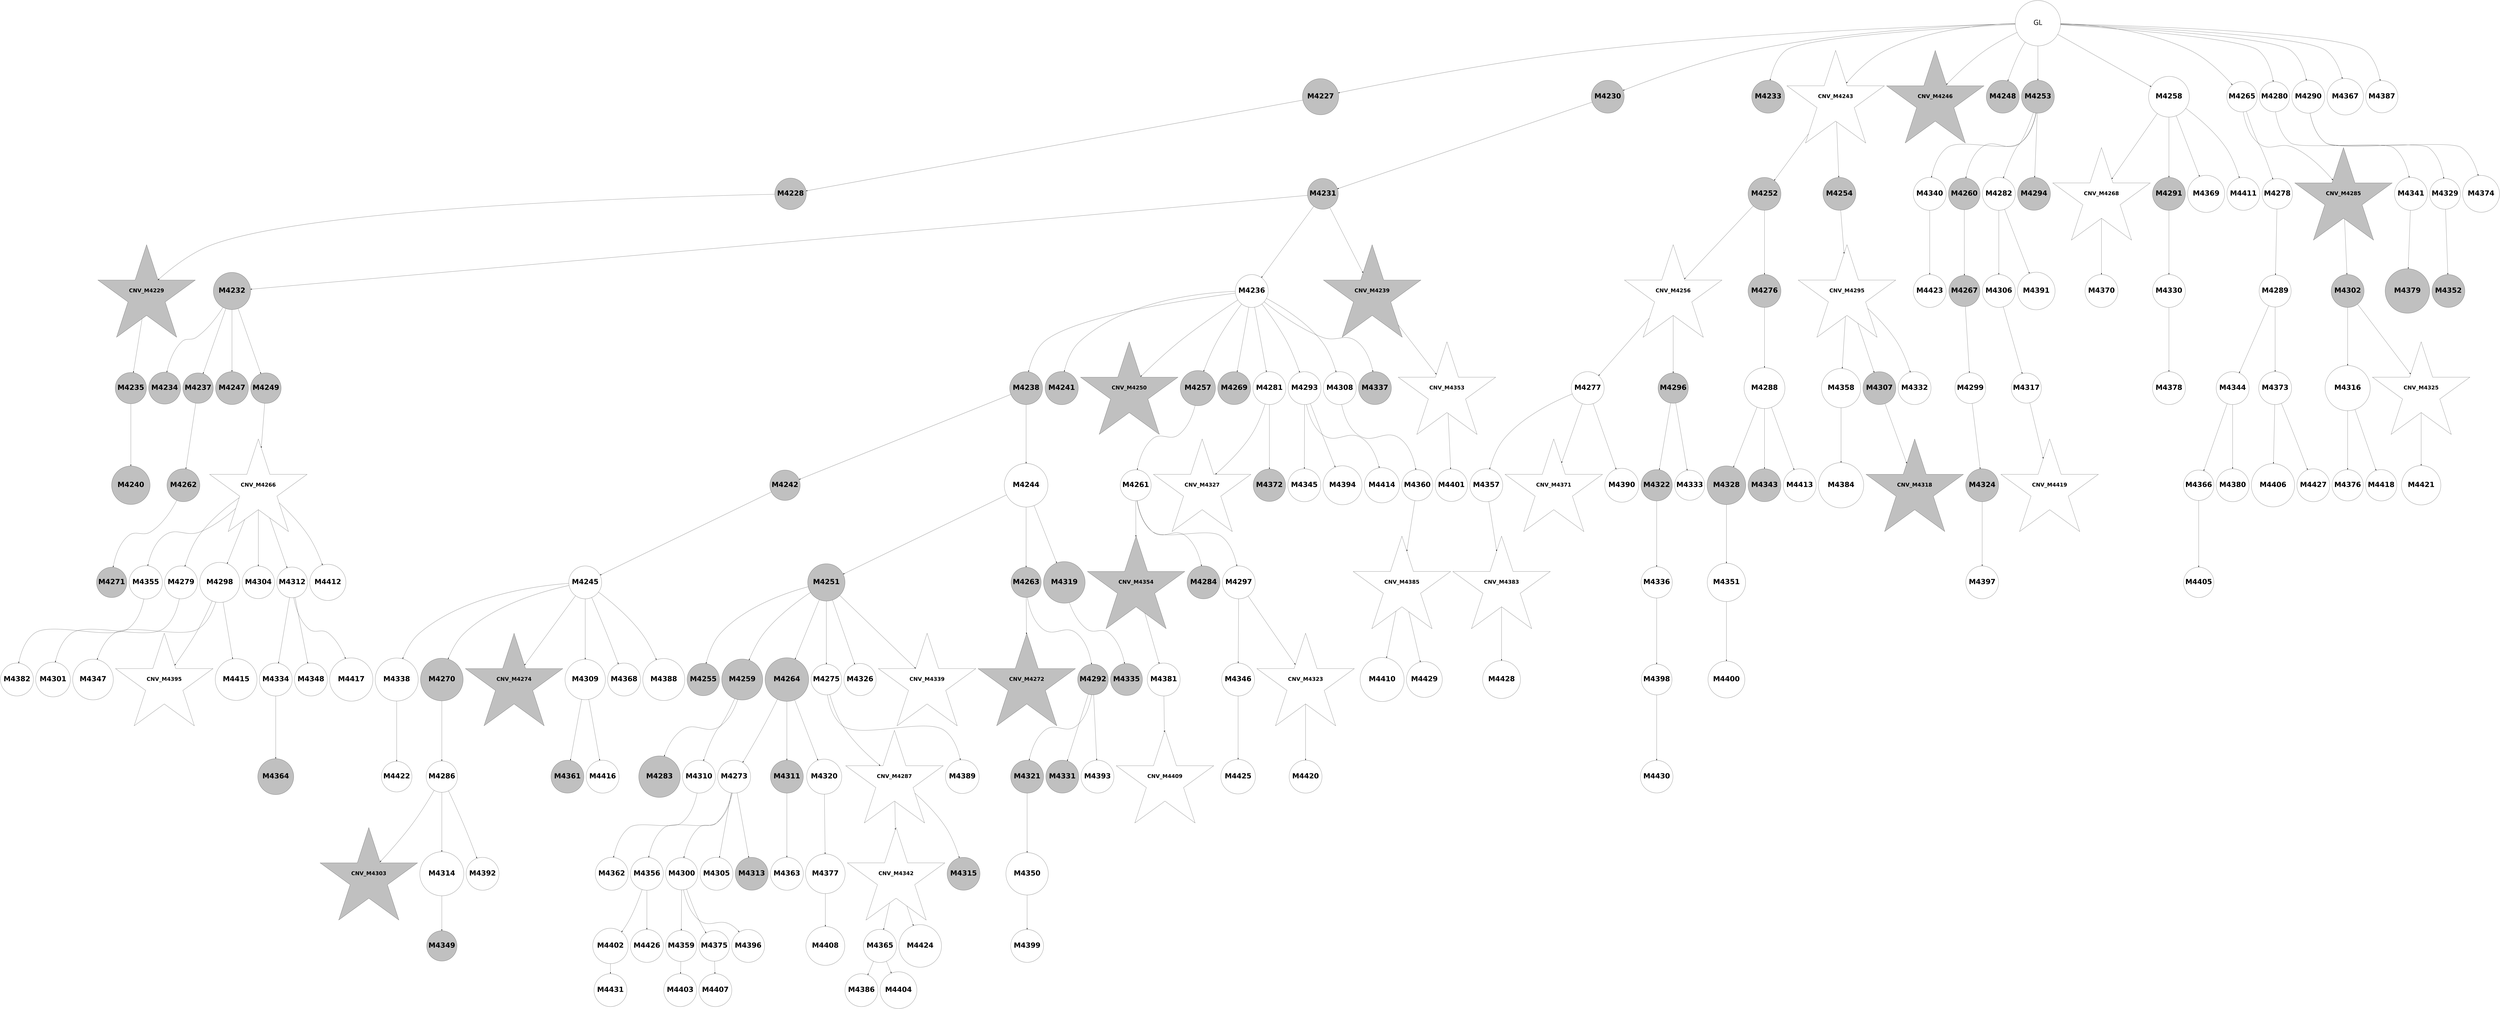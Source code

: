 digraph G { 
4352 -> 4400;
4356 -> 4386;
4358 -> 4420;
4360 -> 4444;
4362 -> 4445;
4363 -> 4401;
4364 -> 4387;
4364 -> 4446;
4366 -> 4388;
4366 -> 4402;
4368 -> 4447;
4372 -> 4421;
4373 -> 4422;
4375 -> 4423;
4376 -> 4403;
4377 -> 4404;
4378 -> 4424;
4378 -> 4448;
4379 -> 4405;
4380 -> 4406;
4381 -> 4425;
4382 -> 4407;
4387 -> 4408;
4387 -> 4426;
4388 -> 4427;
4395 -> 4428;
4395 -> 4449;
4397 -> 4429;
4399 -> 4430;
4403 -> 4431;
4405 -> 4450;
4407 -> 4432;
4407 -> 4451;
4420 -> 4452;
4424 -> 4453;
4248 -> 4249;
4248 -> 4252;
4248 -> 4255;
4248 -> 4265;
4248 -> 4268;
4248 -> 4270;
4248 -> 4275;
4248 -> 4280;
4248 -> 4287;
4248 -> 4302;
4248 -> 4312;
4248 -> 4389;
4248 -> 4409;
4249 -> 4250;
4250 -> 4251;
4251 -> 4257;
4252 -> 4253;
4253 -> 4254;
4253 -> 4258;
4253 -> 4261;
4254 -> 4256;
4254 -> 4259;
4254 -> 4269;
4254 -> 4271;
4257 -> 4262;
4258 -> 4260;
4258 -> 4263;
4258 -> 4272;
4258 -> 4279;
4258 -> 4291;
4258 -> 4303;
4258 -> 4315;
4258 -> 4330;
4258 -> 4359;
4259 -> 4284;
4260 -> 4264;
4260 -> 4266;
4261 -> 4375;
4264 -> 4267;
4265 -> 4274;
4265 -> 4276;
4266 -> 4273;
4266 -> 4285;
4266 -> 4341;
4267 -> 4292;
4267 -> 4296;
4267 -> 4331;
4267 -> 4360;
4267 -> 4390;
4267 -> 4410;
4271 -> 4288;
4273 -> 4277;
4273 -> 4281;
4273 -> 4286;
4273 -> 4297;
4273 -> 4348;
4273 -> 4361;
4274 -> 4278;
4274 -> 4298;
4275 -> 4282;
4275 -> 4304;
4275 -> 4316;
4275 -> 4362;
4276 -> 4317;
4278 -> 4299;
4278 -> 4318;
4279 -> 4283;
4280 -> 4290;
4280 -> 4313;
4280 -> 4391;
4280 -> 4433;
4281 -> 4305;
4281 -> 4332;
4282 -> 4289;
4283 -> 4306;
4283 -> 4319;
4283 -> 4376;
4284 -> 4293;
4285 -> 4294;
4285 -> 4314;
4286 -> 4295;
4286 -> 4333;
4286 -> 4342;
4287 -> 4300;
4287 -> 4307;
4288 -> 4301;
4288 -> 4320;
4288 -> 4326;
4288 -> 4334;
4288 -> 4377;
4288 -> 4434;
4289 -> 4321;
4290 -> 4392;
4292 -> 4308;
4295 -> 4322;
4295 -> 4327;
4295 -> 4335;
4295 -> 4378;
4297 -> 4309;
4297 -> 4411;
4298 -> 4310;
4299 -> 4379;
4299 -> 4393;
4299 -> 4412;
4300 -> 4311;
4301 -> 4323;
4302 -> 4363;
4303 -> 4349;
4303 -> 4394;
4304 -> 4328;
4304 -> 4413;
4307 -> 4324;
4308 -> 4325;
4308 -> 4336;
4308 -> 4414;
4309 -> 4337;
4309 -> 4364;
4310 -> 4350;
4310 -> 4365;
4310 -> 4435;
4311 -> 4366;
4311 -> 4395;
4312 -> 4351;
4312 -> 4396;
4313 -> 4352;
4314 -> 4343;
4314 -> 4353;
4314 -> 4415;
4315 -> 4367;
4315 -> 4416;
4315 -> 4436;
4317 -> 4329;
4317 -> 4354;
4317 -> 4380;
4318 -> 4344;
4318 -> 4355;
4319 -> 4345;
4319 -> 4368;
4320 -> 4369;
4320 -> 4417;
4320 -> 4437;
4321 -> 4346;
4322 -> 4381;
4322 -> 4397;
4322 -> 4418;
4324 -> 4338;
4324 -> 4347;
4328 -> 4339;
4329 -> 4340;
4330 -> 4382;
4331 -> 4383;
4331 -> 4438;
4332 -> 4384;
4333 -> 4385;
4334 -> 4356;
4334 -> 4370;
4334 -> 4439;
4336 -> 4371;
4338 -> 4398;
4338 -> 4440;
4339 -> 4441;
4341 -> 4357;
4342 -> 4399;
4343 -> 4372;
4344 -> 4358;
4345 -> 4442;
4346 -> 4419;
4347 -> 4443;
4350 -> 4373;
4351 -> 4374;
4248 [label="GL" fontname="arial-bold" fontsize=56 width=5 height=5];
4249 [shape=circle style=filled fillcolor=grey fontname="helvetica-bold" fontsize=56 label="M4227" width=3.98 height=2 ];
4250 [shape=circle style=filled fillcolor=grey fontname="helvetica-bold" fontsize=56 label="M4228" width=3.47 height=2 ];
4251 [shape=star style=filled fillcolor=grey fontname="helvetica-bold" fontsize=42 label="CNV_M4229"];
4252 [shape=circle style=filled fillcolor=grey fontname="helvetica-bold" fontsize=56 label="M4230" width=0.07 height=2 ];
4253 [shape=circle style=filled fillcolor=grey fontname="helvetica-bold" fontsize=56 label="M4231" width=2.72 height=2 ];
4254 [shape=circle style=filled fillcolor=grey fontname="helvetica-bold" fontsize=56 label="M4232" width=4.1 height=2 ];
4255 [shape=circle style=filled fillcolor=grey fontname="helvetica-bold" fontsize=56 label="M4233" width=1.08 height=2 ];
4256 [shape=circle style=filled fillcolor=grey fontname="helvetica-bold" fontsize=56 label="M4234" width=2.24 height=2 ];
4257 [shape=circle style=filled fillcolor=grey fontname="helvetica-bold" fontsize=56 label="M4235" width=2.48 height=2 ];
4258 [shape=circle style=filled fillcolor=white fontname="helvetica-bold" fontsize=56 label="M4236" width=1.06 height=2 ];
4259 [shape=circle style=filled fillcolor=grey fontname="helvetica-bold" fontsize=56 label="M4237" width=2.95 height=2 ];
4260 [shape=circle style=filled fillcolor=grey fontname="helvetica-bold" fontsize=56 label="M4238" width=0.18 height=2 ];
4261 [shape=star style=filled fillcolor=grey fontname="helvetica-bold" fontsize=42 label="CNV_M4239"];
4262 [shape=circle style=filled fillcolor=grey fontname="helvetica-bold" fontsize=56 label="M4240" width=4.23 height=2 ];
4263 [shape=circle style=filled fillcolor=grey fontname="helvetica-bold" fontsize=56 label="M4241" width=3.65 height=2 ];
4264 [shape=circle style=filled fillcolor=grey fontname="helvetica-bold" fontsize=56 label="M4242" width=2.95 height=2 ];
4265 [shape=star style=filled fillcolor=white fontname="helvetica-bold" fontsize=42 label="CNV_M4243"];
4266 [shape=circle style=filled fillcolor=white fontname="helvetica-bold" fontsize=56 label="M4244" width=4.8 height=2 ];
4267 [shape=circle style=filled fillcolor=white fontname="helvetica-bold" fontsize=56 label="M4245" width=1.98 height=2 ];
4268 [shape=star style=filled fillcolor=grey fontname="helvetica-bold" fontsize=42 label="CNV_M4246"];
4269 [shape=circle style=filled fillcolor=grey fontname="helvetica-bold" fontsize=56 label="M4247" width=0.85 height=2 ];
4270 [shape=circle style=filled fillcolor=grey fontname="helvetica-bold" fontsize=56 label="M4248" width=1.3 height=2 ];
4271 [shape=circle style=filled fillcolor=grey fontname="helvetica-bold" fontsize=56 label="M4249" width=2.91 height=2 ];
4272 [shape=star style=filled fillcolor=grey fontname="helvetica-bold" fontsize=42 label="CNV_M4250"];
4273 [shape=circle style=filled fillcolor=grey fontname="helvetica-bold" fontsize=56 label="M4251" width=4.11 height=2 ];
4274 [shape=circle style=filled fillcolor=grey fontname="helvetica-bold" fontsize=56 label="M4252" width=0.14 height=2 ];
4275 [shape=circle style=filled fillcolor=grey fontname="helvetica-bold" fontsize=56 label="M4253" width=1.35 height=2 ];
4276 [shape=circle style=filled fillcolor=grey fontname="helvetica-bold" fontsize=56 label="M4254" width=0.53 height=2 ];
4277 [shape=circle style=filled fillcolor=grey fontname="helvetica-bold" fontsize=56 label="M4255" width=2.13 height=2 ];
4278 [shape=star style=filled fillcolor=white fontname="helvetica-bold" fontsize=42 label="CNV_M4256"];
4279 [shape=circle style=filled fillcolor=grey fontname="helvetica-bold" fontsize=56 label="M4257" width=3.87 height=2 ];
4280 [shape=circle style=filled fillcolor=white fontname="helvetica-bold" fontsize=56 label="M4258" width=4.48 height=2 ];
4281 [shape=circle style=filled fillcolor=grey fontname="helvetica-bold" fontsize=56 label="M4259" width=4.52 height=2 ];
4282 [shape=circle style=filled fillcolor=grey fontname="helvetica-bold" fontsize=56 label="M4260" width=2.32 height=2 ];
4283 [shape=circle style=filled fillcolor=white fontname="helvetica-bold" fontsize=56 label="M4261" width=2.61 height=2 ];
4284 [shape=circle style=filled fillcolor=grey fontname="helvetica-bold" fontsize=56 label="M4262" width=0.38 height=2 ];
4285 [shape=circle style=filled fillcolor=grey fontname="helvetica-bold" fontsize=56 label="M4263" width=3.17 height=2 ];
4286 [shape=circle style=filled fillcolor=grey fontname="helvetica-bold" fontsize=56 label="M4264" width=4.8 height=2 ];
4287 [shape=circle style=filled fillcolor=white fontname="helvetica-bold" fontsize=56 label="M4265" width=3.35 height=2 ];
4288 [shape=star style=filled fillcolor=white fontname="helvetica-bold" fontsize=42 label="CNV_M4266"];
4289 [shape=circle style=filled fillcolor=grey fontname="helvetica-bold" fontsize=56 label="M4267" width=2.56 height=2 ];
4290 [shape=star style=filled fillcolor=white fontname="helvetica-bold" fontsize=42 label="CNV_M4268"];
4291 [shape=circle style=filled fillcolor=grey fontname="helvetica-bold" fontsize=56 label="M4269" width=1.01 height=2 ];
4292 [shape=circle style=filled fillcolor=grey fontname="helvetica-bold" fontsize=56 label="M4270" width=4.7 height=2 ];
4293 [shape=circle style=filled fillcolor=grey fontname="helvetica-bold" fontsize=56 label="M4271" width=3.03 height=2 ];
4294 [shape=star style=filled fillcolor=grey fontname="helvetica-bold" fontsize=42 label="CNV_M4272"];
4295 [shape=circle style=filled fillcolor=white fontname="helvetica-bold" fontsize=56 label="M4273" width=0.6 height=2 ];
4296 [shape=star style=filled fillcolor=grey fontname="helvetica-bold" fontsize=42 label="CNV_M4274"];
4297 [shape=circle style=filled fillcolor=white fontname="helvetica-bold" fontsize=56 label="M4275" width=3.37 height=2 ];
4298 [shape=circle style=filled fillcolor=grey fontname="helvetica-bold" fontsize=56 label="M4276" width=0.03 height=2 ];
4299 [shape=circle style=filled fillcolor=white fontname="helvetica-bold" fontsize=56 label="M4277" width=1.92 height=2 ];
4300 [shape=circle style=filled fillcolor=white fontname="helvetica-bold" fontsize=56 label="M4278" width=2.99 height=2 ];
4301 [shape=circle style=filled fillcolor=white fontname="helvetica-bold" fontsize=56 label="M4279" width=1.9 height=2 ];
4302 [shape=circle style=filled fillcolor=white fontname="helvetica-bold" fontsize=56 label="M4280" width=3.32 height=2 ];
4303 [shape=circle style=filled fillcolor=white fontname="helvetica-bold" fontsize=56 label="M4281" width=0.61 height=2 ];
4304 [shape=circle style=filled fillcolor=white fontname="helvetica-bold" fontsize=56 label="M4282" width=1.55 height=2 ];
4305 [shape=circle style=filled fillcolor=grey fontname="helvetica-bold" fontsize=56 label="M4283" width=4.57 height=2 ];
4306 [shape=circle style=filled fillcolor=grey fontname="helvetica-bold" fontsize=56 label="M4284" width=0.1 height=2 ];
4307 [shape=star style=filled fillcolor=grey fontname="helvetica-bold" fontsize=42 label="CNV_M4285"];
4308 [shape=circle style=filled fillcolor=white fontname="helvetica-bold" fontsize=56 label="M4286" width=2.46 height=2 ];
4309 [shape=star style=filled fillcolor=white fontname="helvetica-bold" fontsize=42 label="CNV_M4287"];
4310 [shape=circle style=filled fillcolor=white fontname="helvetica-bold" fontsize=56 label="M4288" width=4.5 height=2 ];
4311 [shape=circle style=filled fillcolor=white fontname="helvetica-bold" fontsize=56 label="M4289" width=2.21 height=2 ];
4312 [shape=circle style=filled fillcolor=white fontname="helvetica-bold" fontsize=56 label="M4290" width=0.32 height=2 ];
4313 [shape=circle style=filled fillcolor=grey fontname="helvetica-bold" fontsize=56 label="M4291" width=1.61 height=2 ];
4314 [shape=circle style=filled fillcolor=grey fontname="helvetica-bold" fontsize=56 label="M4292" width=2.86 height=2 ];
4315 [shape=circle style=filled fillcolor=white fontname="helvetica-bold" fontsize=56 label="M4293" width=1.27 height=2 ];
4316 [shape=circle style=filled fillcolor=grey fontname="helvetica-bold" fontsize=56 label="M4294" width=0.28 height=2 ];
4317 [shape=star style=filled fillcolor=white fontname="helvetica-bold" fontsize=42 label="CNV_M4295"];
4318 [shape=circle style=filled fillcolor=grey fontname="helvetica-bold" fontsize=56 label="M4296" width=3.12 height=2 ];
4319 [shape=circle style=filled fillcolor=white fontname="helvetica-bold" fontsize=56 label="M4297" width=0.64 height=2 ];
4320 [shape=circle style=filled fillcolor=white fontname="helvetica-bold" fontsize=56 label="M4298" width=4.41 height=2 ];
4321 [shape=circle style=filled fillcolor=white fontname="helvetica-bold" fontsize=56 label="M4299" width=2.74 height=2 ];
4322 [shape=circle style=filled fillcolor=white fontname="helvetica-bold" fontsize=56 label="M4300" width=2.17 height=2 ];
4323 [shape=circle style=filled fillcolor=white fontname="helvetica-bold" fontsize=56 label="M4301" width=3.82 height=2 ];
4324 [shape=circle style=filled fillcolor=grey fontname="helvetica-bold" fontsize=56 label="M4302" width=1.51 height=2 ];
4325 [shape=star style=filled fillcolor=grey fontname="helvetica-bold" fontsize=42 label="CNV_M4303"];
4326 [shape=circle style=filled fillcolor=white fontname="helvetica-bold" fontsize=56 label="M4304" width=2.1 height=2 ];
4327 [shape=circle style=filled fillcolor=white fontname="helvetica-bold" fontsize=56 label="M4305" width=1.9 height=2 ];
4328 [shape=circle style=filled fillcolor=white fontname="helvetica-bold" fontsize=56 label="M4306" width=1.87 height=2 ];
4329 [shape=circle style=filled fillcolor=grey fontname="helvetica-bold" fontsize=56 label="M4307" width=1.59 height=2 ];
4330 [shape=circle style=filled fillcolor=white fontname="helvetica-bold" fontsize=56 label="M4308" width=1.9 height=2 ];
4331 [shape=circle style=filled fillcolor=white fontname="helvetica-bold" fontsize=56 label="M4309" width=4.44 height=2 ];
4332 [shape=circle style=filled fillcolor=white fontname="helvetica-bold" fontsize=56 label="M4310" width=0.82 height=2 ];
4333 [shape=circle style=filled fillcolor=grey fontname="helvetica-bold" fontsize=56 label="M4311" width=1.33 height=2 ];
4334 [shape=circle style=filled fillcolor=white fontname="helvetica-bold" fontsize=56 label="M4312" width=2.8 height=2 ];
4335 [shape=circle style=filled fillcolor=grey fontname="helvetica-bold" fontsize=56 label="M4313" width=1.07 height=2 ];
4336 [shape=circle style=filled fillcolor=white fontname="helvetica-bold" fontsize=56 label="M4314" width=4.85 height=2 ];
4337 [shape=circle style=filled fillcolor=grey fontname="helvetica-bold" fontsize=56 label="M4315" width=1.79 height=2 ];
4338 [shape=circle style=filled fillcolor=white fontname="helvetica-bold" fontsize=56 label="M4316" width=4.97 height=2 ];
4339 [shape=circle style=filled fillcolor=white fontname="helvetica-bold" fontsize=56 label="M4317" width=3.26 height=2 ];
4340 [shape=star style=filled fillcolor=grey fontname="helvetica-bold" fontsize=42 label="CNV_M4318"];
4341 [shape=circle style=filled fillcolor=grey fontname="helvetica-bold" fontsize=56 label="M4319" width=4.59 height=2 ];
4342 [shape=circle style=filled fillcolor=white fontname="helvetica-bold" fontsize=56 label="M4320" width=3.86 height=2 ];
4343 [shape=circle style=filled fillcolor=grey fontname="helvetica-bold" fontsize=56 label="M4321" width=0.15 height=2 ];
4344 [shape=circle style=filled fillcolor=grey fontname="helvetica-bold" fontsize=56 label="M4322" width=2.44 height=2 ];
4345 [shape=star style=filled fillcolor=white fontname="helvetica-bold" fontsize=42 label="CNV_M4323"];
4346 [shape=circle style=filled fillcolor=grey fontname="helvetica-bold" fontsize=56 label="M4324" width=0.4 height=2 ];
4347 [shape=star style=filled fillcolor=white fontname="helvetica-bold" fontsize=42 label="CNV_M4325"];
4348 [shape=circle style=filled fillcolor=white fontname="helvetica-bold" fontsize=56 label="M4326" width=2.16 height=2 ];
4349 [shape=star style=filled fillcolor=white fontname="helvetica-bold" fontsize=42 label="CNV_M4327"];
4350 [shape=circle style=filled fillcolor=grey fontname="helvetica-bold" fontsize=56 label="M4328" width=4.26 height=2 ];
4351 [shape=circle style=filled fillcolor=white fontname="helvetica-bold" fontsize=56 label="M4329" width=2.78 height=2 ];
4352 [shape=circle style=filled fillcolor=white fontname="helvetica-bold" fontsize=56 label="M4330" width=0.69 height=2 ];
4353 [shape=circle style=filled fillcolor=grey fontname="helvetica-bold" fontsize=56 label="M4331" width=0.7 height=2 ];
4354 [shape=circle style=filled fillcolor=white fontname="helvetica-bold" fontsize=56 label="M4332" width=0.19 height=2 ];
4355 [shape=circle style=filled fillcolor=white fontname="helvetica-bold" fontsize=56 label="M4333" width=3.31 height=2 ];
4356 [shape=circle style=filled fillcolor=white fontname="helvetica-bold" fontsize=56 label="M4334" width=0.54 height=2 ];
4357 [shape=circle style=filled fillcolor=grey fontname="helvetica-bold" fontsize=56 label="M4335" width=2.22 height=2 ];
4358 [shape=circle style=filled fillcolor=white fontname="helvetica-bold" fontsize=56 label="M4336" width=3.44 height=2 ];
4359 [shape=circle style=filled fillcolor=grey fontname="helvetica-bold" fontsize=56 label="M4337" width=0.75 height=2 ];
4360 [shape=circle style=filled fillcolor=white fontname="helvetica-bold" fontsize=56 label="M4338" width=4.73 height=2 ];
4361 [shape=star style=filled fillcolor=white fontname="helvetica-bold" fontsize=42 label="CNV_M4339"];
4362 [shape=circle style=filled fillcolor=white fontname="helvetica-bold" fontsize=56 label="M4340" width=0.5 height=2 ];
4363 [shape=circle style=filled fillcolor=white fontname="helvetica-bold" fontsize=56 label="M4341" width=0.74 height=2 ];
4364 [shape=star style=filled fillcolor=white fontname="helvetica-bold" fontsize=42 label="CNV_M4342"];
4365 [shape=circle style=filled fillcolor=grey fontname="helvetica-bold" fontsize=56 label="M4343" width=1.8 height=2 ];
4366 [shape=circle style=filled fillcolor=white fontname="helvetica-bold" fontsize=56 label="M4344" width=0.64 height=2 ];
4367 [shape=circle style=filled fillcolor=white fontname="helvetica-bold" fontsize=56 label="M4345" width=0.59 height=2 ];
4368 [shape=circle style=filled fillcolor=white fontname="helvetica-bold" fontsize=56 label="M4346" width=1.38 height=2 ];
4369 [shape=circle style=filled fillcolor=white fontname="helvetica-bold" fontsize=56 label="M4347" width=4.47 height=2 ];
4370 [shape=circle style=filled fillcolor=white fontname="helvetica-bold" fontsize=56 label="M4348" width=1.91 height=2 ];
4371 [shape=circle style=filled fillcolor=grey fontname="helvetica-bold" fontsize=56 label="M4349" width=3.08 height=2 ];
4372 [shape=circle style=filled fillcolor=white fontname="helvetica-bold" fontsize=56 label="M4350" width=4.66 height=2 ];
4373 [shape=circle style=filled fillcolor=white fontname="helvetica-bold" fontsize=56 label="M4351" width=4.22 height=2 ];
4374 [shape=circle style=filled fillcolor=grey fontname="helvetica-bold" fontsize=56 label="M4352" width=0.71 height=2 ];
4375 [shape=star style=filled fillcolor=white fontname="helvetica-bold" fontsize=42 label="CNV_M4353"];
4376 [shape=star style=filled fillcolor=grey fontname="helvetica-bold" fontsize=42 label="CNV_M4354"];
4377 [shape=circle style=filled fillcolor=white fontname="helvetica-bold" fontsize=56 label="M4355" width=3.67 height=2 ];
4378 [shape=circle style=filled fillcolor=white fontname="helvetica-bold" fontsize=56 label="M4356" width=0.71 height=2 ];
4379 [shape=circle style=filled fillcolor=white fontname="helvetica-bold" fontsize=56 label="M4357" width=0.41 height=2 ];
4380 [shape=circle style=filled fillcolor=white fontname="helvetica-bold" fontsize=56 label="M4358" width=4.32 height=2 ];
4381 [shape=circle style=filled fillcolor=white fontname="helvetica-bold" fontsize=56 label="M4359" width=2.54 height=2 ];
4382 [shape=circle style=filled fillcolor=white fontname="helvetica-bold" fontsize=56 label="M4360" width=2.57 height=2 ];
4383 [shape=circle style=filled fillcolor=grey fontname="helvetica-bold" fontsize=56 label="M4361" width=1.07 height=2 ];
4384 [shape=circle style=filled fillcolor=white fontname="helvetica-bold" fontsize=56 label="M4362" width=1.46 height=2 ];
4385 [shape=circle style=filled fillcolor=white fontname="helvetica-bold" fontsize=56 label="M4363" width=1.28 height=2 ];
4386 [shape=circle style=filled fillcolor=grey fontname="helvetica-bold" fontsize=56 label="M4364" width=3.96 height=2 ];
4387 [shape=circle style=filled fillcolor=white fontname="helvetica-bold" fontsize=56 label="M4365" width=3.65 height=2 ];
4388 [shape=circle style=filled fillcolor=white fontname="helvetica-bold" fontsize=56 label="M4366" width=2.93 height=2 ];
4389 [shape=circle style=filled fillcolor=white fontname="helvetica-bold" fontsize=56 label="M4367" width=4.02 height=2 ];
4390 [shape=circle style=filled fillcolor=white fontname="helvetica-bold" fontsize=56 label="M4368" width=0.09 height=2 ];
4391 [shape=circle style=filled fillcolor=white fontname="helvetica-bold" fontsize=56 label="M4369" width=4.09 height=2 ];
4392 [shape=circle style=filled fillcolor=white fontname="helvetica-bold" fontsize=56 label="M4370" width=0.65 height=2 ];
4393 [shape=star style=filled fillcolor=white fontname="helvetica-bold" fontsize=42 label="CNV_M4371"];
4394 [shape=circle style=filled fillcolor=grey fontname="helvetica-bold" fontsize=56 label="M4372" width=3.57 height=2 ];
4395 [shape=circle style=filled fillcolor=white fontname="helvetica-bold" fontsize=56 label="M4373" width=0.88 height=2 ];
4396 [shape=circle style=filled fillcolor=white fontname="helvetica-bold" fontsize=56 label="M4374" width=4.06 height=2 ];
4397 [shape=circle style=filled fillcolor=white fontname="helvetica-bold" fontsize=56 label="M4375" width=3.36 height=2 ];
4398 [shape=circle style=filled fillcolor=white fontname="helvetica-bold" fontsize=56 label="M4376" width=3.44 height=2 ];
4399 [shape=circle style=filled fillcolor=white fontname="helvetica-bold" fontsize=56 label="M4377" width=4.36 height=2 ];
4400 [shape=circle style=filled fillcolor=white fontname="helvetica-bold" fontsize=56 label="M4378" width=1.98 height=2 ];
4401 [shape=circle style=filled fillcolor=grey fontname="helvetica-bold" fontsize=56 label="M4379" width=4.9 height=2 ];
4402 [shape=circle style=filled fillcolor=white fontname="helvetica-bold" fontsize=56 label="M4380" width=0.66 height=2 ];
4403 [shape=circle style=filled fillcolor=white fontname="helvetica-bold" fontsize=56 label="M4381" width=0.26 height=2 ];
4404 [shape=circle style=filled fillcolor=white fontname="helvetica-bold" fontsize=56 label="M4382" width=1.05 height=2 ];
4405 [shape=star style=filled fillcolor=white fontname="helvetica-bold" fontsize=42 label="CNV_M4383"];
4406 [shape=circle style=filled fillcolor=white fontname="helvetica-bold" fontsize=56 label="M4384" width=4.98 height=2 ];
4407 [shape=star style=filled fillcolor=white fontname="helvetica-bold" fontsize=42 label="CNV_M4385"];
4408 [shape=circle style=filled fillcolor=white fontname="helvetica-bold" fontsize=56 label="M4386" width=0.73 height=2 ];
4409 [shape=circle style=filled fillcolor=white fontname="helvetica-bold" fontsize=56 label="M4387" width=2.16 height=2 ];
4410 [shape=circle style=filled fillcolor=white fontname="helvetica-bold" fontsize=56 label="M4388" width=4.62 height=2 ];
4411 [shape=circle style=filled fillcolor=white fontname="helvetica-bold" fontsize=56 label="M4389" width=3.71 height=2 ];
4412 [shape=circle style=filled fillcolor=white fontname="helvetica-bold" fontsize=56 label="M4390" width=3.74 height=2 ];
4413 [shape=circle style=filled fillcolor=white fontname="helvetica-bold" fontsize=56 label="M4391" width=4.14 height=2 ];
4414 [shape=circle style=filled fillcolor=white fontname="helvetica-bold" fontsize=56 label="M4392" width=0.47 height=2 ];
4415 [shape=circle style=filled fillcolor=white fontname="helvetica-bold" fontsize=56 label="M4393" width=1.52 height=2 ];
4416 [shape=circle style=filled fillcolor=white fontname="helvetica-bold" fontsize=56 label="M4394" width=4.29 height=2 ];
4417 [shape=star style=filled fillcolor=white fontname="helvetica-bold" fontsize=42 label="CNV_M4395"];
4418 [shape=circle style=filled fillcolor=white fontname="helvetica-bold" fontsize=56 label="M4396" width=1.39 height=2 ];
4419 [shape=circle style=filled fillcolor=white fontname="helvetica-bold" fontsize=56 label="M4397" width=3.61 height=2 ];
4420 [shape=circle style=filled fillcolor=white fontname="helvetica-bold" fontsize=56 label="M4398" width=2.75 height=2 ];
4421 [shape=circle style=filled fillcolor=white fontname="helvetica-bold" fontsize=56 label="M4399" width=1.69 height=2 ];
4422 [shape=circle style=filled fillcolor=white fontname="helvetica-bold" fontsize=56 label="M4400" width=4.06 height=2 ];
4423 [shape=circle style=filled fillcolor=white fontname="helvetica-bold" fontsize=56 label="M4401" width=2.11 height=2 ];
4424 [shape=circle style=filled fillcolor=white fontname="helvetica-bold" fontsize=56 label="M4402" width=3.9 height=2 ];
4425 [shape=circle style=filled fillcolor=white fontname="helvetica-bold" fontsize=56 label="M4403" width=0.49 height=2 ];
4426 [shape=circle style=filled fillcolor=white fontname="helvetica-bold" fontsize=56 label="M4404" width=4.06 height=2 ];
4427 [shape=circle style=filled fillcolor=white fontname="helvetica-bold" fontsize=56 label="M4405" width=3.02 height=2 ];
4428 [shape=circle style=filled fillcolor=white fontname="helvetica-bold" fontsize=56 label="M4406" width=4.76 height=2 ];
4429 [shape=circle style=filled fillcolor=white fontname="helvetica-bold" fontsize=56 label="M4407" width=0.16 height=2 ];
4430 [shape=circle style=filled fillcolor=white fontname="helvetica-bold" fontsize=56 label="M4408" width=4.28 height=2 ];
4431 [shape=star style=filled fillcolor=white fontname="helvetica-bold" fontsize=42 label="CNV_M4409"];
4432 [shape=circle style=filled fillcolor=white fontname="helvetica-bold" fontsize=56 label="M4410" width=4.85 height=2 ];
4433 [shape=circle style=filled fillcolor=white fontname="helvetica-bold" fontsize=56 label="M4411" width=0.13 height=2 ];
4434 [shape=circle style=filled fillcolor=white fontname="helvetica-bold" fontsize=56 label="M4412" width=3.98 height=2 ];
4435 [shape=circle style=filled fillcolor=white fontname="helvetica-bold" fontsize=56 label="M4413" width=1.4 height=2 ];
4436 [shape=circle style=filled fillcolor=white fontname="helvetica-bold" fontsize=56 label="M4414" width=3.88 height=2 ];
4437 [shape=circle style=filled fillcolor=white fontname="helvetica-bold" fontsize=56 label="M4415" width=4.6 height=2 ];
4438 [shape=circle style=filled fillcolor=white fontname="helvetica-bold" fontsize=56 label="M4416" width=0.31 height=2 ];
4439 [shape=circle style=filled fillcolor=white fontname="helvetica-bold" fontsize=56 label="M4417" width=4.77 height=2 ];
4440 [shape=circle style=filled fillcolor=white fontname="helvetica-bold" fontsize=56 label="M4418" width=2.46 height=2 ];
4441 [shape=star style=filled fillcolor=white fontname="helvetica-bold" fontsize=42 label="CNV_M4419"];
4442 [shape=circle style=filled fillcolor=white fontname="helvetica-bold" fontsize=56 label="M4420" width=0.59 height=2 ];
4443 [shape=circle style=filled fillcolor=white fontname="helvetica-bold" fontsize=56 label="M4421" width=4.34 height=2 ];
4444 [shape=circle style=filled fillcolor=white fontname="helvetica-bold" fontsize=56 label="M4422" width=2.89 height=2 ];
4445 [shape=circle style=filled fillcolor=white fontname="helvetica-bold" fontsize=56 label="M4423" width=0.98 height=2 ];
4446 [shape=circle style=filled fillcolor=white fontname="helvetica-bold" fontsize=56 label="M4424" width=4.7 height=2 ];
4447 [shape=circle style=filled fillcolor=white fontname="helvetica-bold" fontsize=56 label="M4425" width=3.81 height=2 ];
4448 [shape=circle style=filled fillcolor=white fontname="helvetica-bold" fontsize=56 label="M4426" width=0.11 height=2 ];
4449 [shape=circle style=filled fillcolor=white fontname="helvetica-bold" fontsize=56 label="M4427" width=1.16 height=2 ];
4450 [shape=circle style=filled fillcolor=white fontname="helvetica-bold" fontsize=56 label="M4428" width=4.16 height=2 ];
4451 [shape=circle style=filled fillcolor=white fontname="helvetica-bold" fontsize=56 label="M4429" width=3.94 height=2 ];
4452 [shape=circle style=filled fillcolor=white fontname="helvetica-bold" fontsize=56 label="M4430" width=2.07 height=2 ];
4453 [shape=circle style=filled fillcolor=white fontname="helvetica-bold" fontsize=56 label="M4431" width=0.02 height=2 ];
}